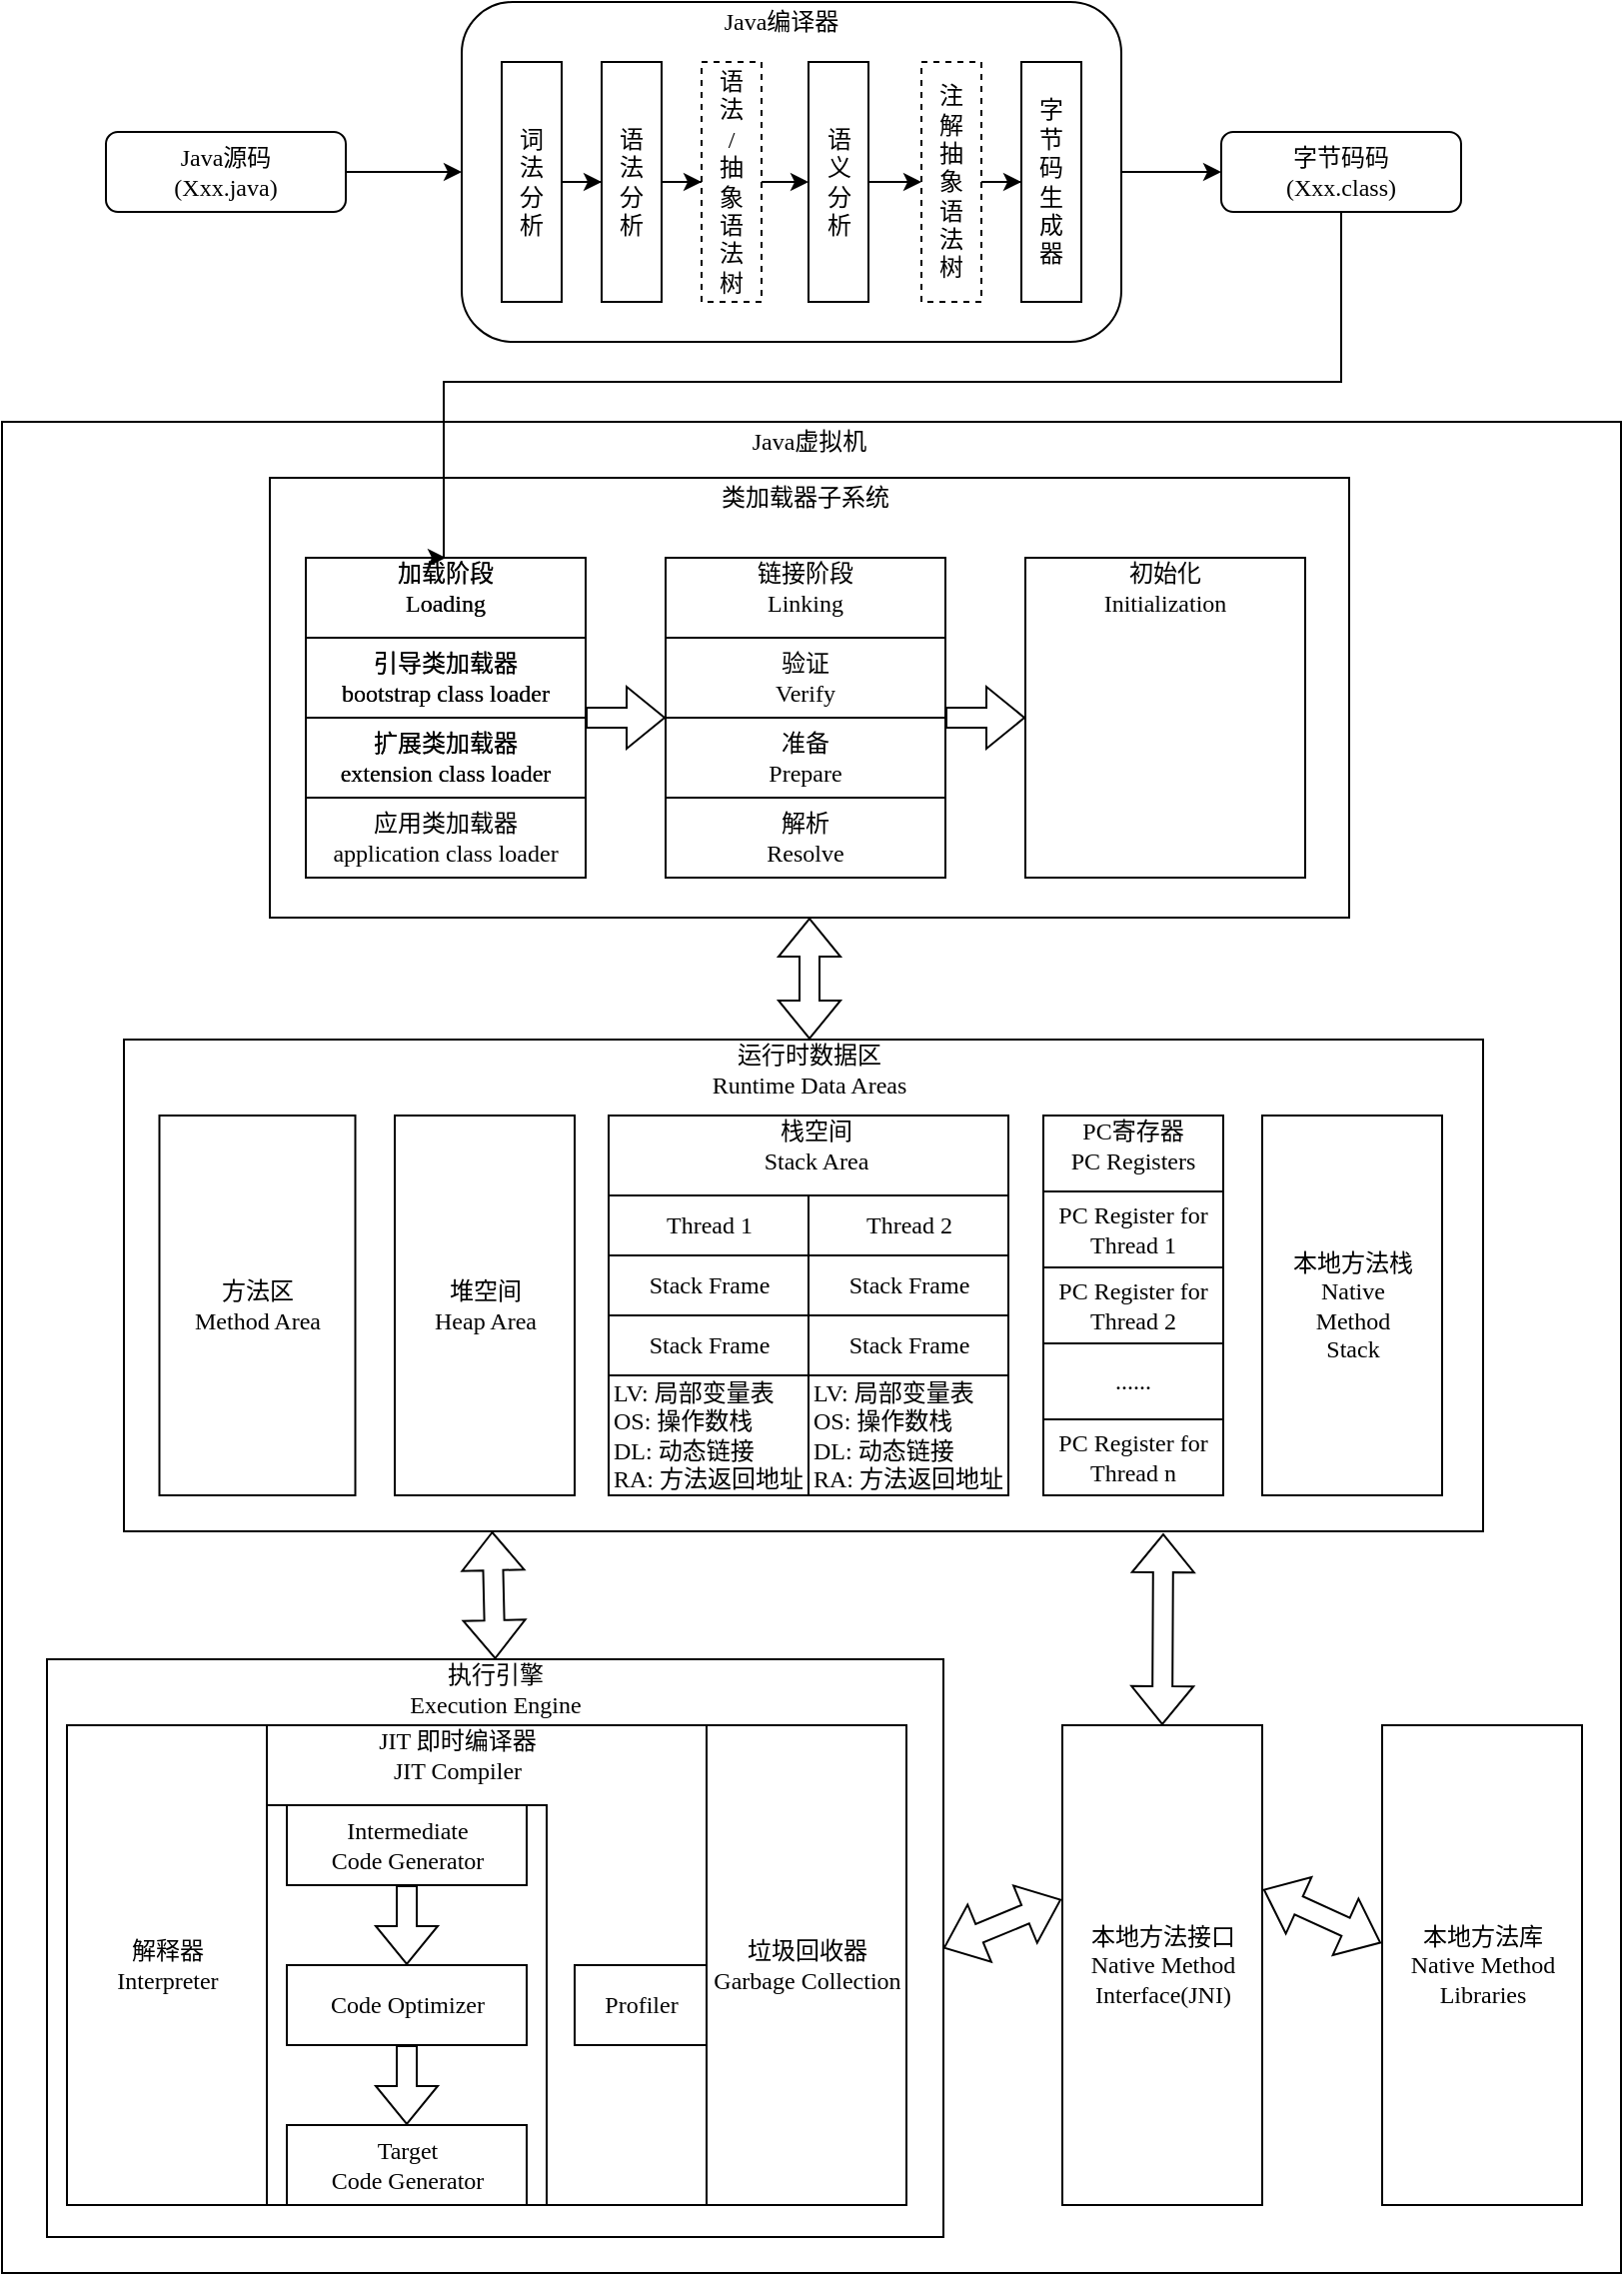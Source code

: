 <mxfile version="20.7.4" type="github">
  <diagram id="QMzg-2M6J6Edam0_3pQX" name="第 1 页">
    <mxGraphModel dx="1434" dy="764" grid="1" gridSize="10" guides="1" tooltips="1" connect="1" arrows="1" fold="1" page="1" pageScale="1" pageWidth="827" pageHeight="1169" math="0" shadow="0">
      <root>
        <mxCell id="0" />
        <mxCell id="1" parent="0" />
        <mxCell id="7yz-MI57GFxgOWXJEkTT-91" value="" style="rounded=0;whiteSpace=wrap;html=1;fontFamily=华康少女字体;fillColor=none;" vertex="1" parent="1">
          <mxGeometry x="9" y="214" width="810" height="926" as="geometry" />
        </mxCell>
        <mxCell id="7yz-MI57GFxgOWXJEkTT-17" value="" style="rounded=0;whiteSpace=wrap;html=1;fontFamily=华康少女字体;fillColor=none;" vertex="1" parent="1">
          <mxGeometry x="143" y="242" width="540" height="220" as="geometry" />
        </mxCell>
        <mxCell id="7yz-MI57GFxgOWXJEkTT-92" value="" style="shape=flexArrow;endArrow=classic;html=1;rounded=0;fontFamily=华康少女字体;exitX=1;exitY=0;exitDx=0;exitDy=0;entryX=0;entryY=1;entryDx=0;entryDy=0;" edge="1" parent="1" source="7yz-MI57GFxgOWXJEkTT-26" target="7yz-MI57GFxgOWXJEkTT-31">
          <mxGeometry width="50" height="50" relative="1" as="geometry">
            <mxPoint x="404" y="308" as="sourcePoint" />
            <mxPoint x="454" y="258" as="targetPoint" />
          </mxGeometry>
        </mxCell>
        <mxCell id="7yz-MI57GFxgOWXJEkTT-88" value="" style="rounded=0;whiteSpace=wrap;html=1;fontFamily=华康少女字体;fillColor=none;" vertex="1" parent="1">
          <mxGeometry x="31.5" y="833" width="448.5" height="289" as="geometry" />
        </mxCell>
        <mxCell id="7yz-MI57GFxgOWXJEkTT-74" value="" style="rounded=0;whiteSpace=wrap;html=1;fontFamily=华康少女字体;fillColor=none;" vertex="1" parent="1">
          <mxGeometry x="70" y="523" width="680" height="246" as="geometry" />
        </mxCell>
        <mxCell id="7yz-MI57GFxgOWXJEkTT-33" value="" style="rounded=0;whiteSpace=wrap;html=1;fontFamily=华康少女字体;fillColor=none;" vertex="1" parent="1">
          <mxGeometry x="341" y="282" width="140" height="160" as="geometry" />
        </mxCell>
        <mxCell id="7yz-MI57GFxgOWXJEkTT-46" value="" style="edgeStyle=orthogonalEdgeStyle;rounded=0;orthogonalLoop=1;jettySize=auto;html=1;fontFamily=华康少女字体;" edge="1" parent="1" source="7yz-MI57GFxgOWXJEkTT-13" target="7yz-MI57GFxgOWXJEkTT-14">
          <mxGeometry relative="1" as="geometry" />
        </mxCell>
        <mxCell id="7yz-MI57GFxgOWXJEkTT-13" value="" style="rounded=1;whiteSpace=wrap;html=1;fontFamily=华康少女字体;fillColor=none;" vertex="1" parent="1">
          <mxGeometry x="239" y="4" width="330" height="170" as="geometry" />
        </mxCell>
        <mxCell id="7yz-MI57GFxgOWXJEkTT-45" value="" style="edgeStyle=orthogonalEdgeStyle;rounded=0;orthogonalLoop=1;jettySize=auto;html=1;fontFamily=华康少女字体;entryX=0;entryY=0.5;entryDx=0;entryDy=0;" edge="1" parent="1" source="7yz-MI57GFxgOWXJEkTT-3" target="7yz-MI57GFxgOWXJEkTT-13">
          <mxGeometry relative="1" as="geometry" />
        </mxCell>
        <mxCell id="7yz-MI57GFxgOWXJEkTT-3" value="Java源码&lt;br&gt;(Xxx.java)" style="rounded=1;whiteSpace=wrap;html=1;fontFamily=华康少女字体;" vertex="1" parent="1">
          <mxGeometry x="61" y="69" width="120" height="40" as="geometry" />
        </mxCell>
        <mxCell id="7yz-MI57GFxgOWXJEkTT-5" value="Java编译器" style="shape=partialRectangle;whiteSpace=wrap;html=1;right=0;top=0;bottom=0;fillColor=none;routingCenterX=-0.5;fontFamily=华康少女字体;strokeColor=none;" vertex="1" parent="1">
          <mxGeometry x="339" y="4" width="120" height="20" as="geometry" />
        </mxCell>
        <mxCell id="7yz-MI57GFxgOWXJEkTT-101" value="" style="edgeStyle=orthogonalEdgeStyle;rounded=0;orthogonalLoop=1;jettySize=auto;html=1;fontFamily=华康少女字体;entryX=0;entryY=0.5;entryDx=0;entryDy=0;" edge="1" parent="1" source="7yz-MI57GFxgOWXJEkTT-6" target="7yz-MI57GFxgOWXJEkTT-7">
          <mxGeometry relative="1" as="geometry" />
        </mxCell>
        <mxCell id="7yz-MI57GFxgOWXJEkTT-6" value="词&lt;br&gt;法&lt;br&gt;分&lt;br&gt;析" style="rounded=0;whiteSpace=wrap;html=1;fontFamily=华康少女字体;fillColor=none;verticalAlign=middle;" vertex="1" parent="1">
          <mxGeometry x="259" y="34" width="30" height="120" as="geometry" />
        </mxCell>
        <mxCell id="7yz-MI57GFxgOWXJEkTT-102" value="" style="edgeStyle=orthogonalEdgeStyle;rounded=0;orthogonalLoop=1;jettySize=auto;html=1;fontFamily=华康少女字体;entryX=0;entryY=0.5;entryDx=0;entryDy=0;" edge="1" parent="1" source="7yz-MI57GFxgOWXJEkTT-7" target="7yz-MI57GFxgOWXJEkTT-9">
          <mxGeometry relative="1" as="geometry" />
        </mxCell>
        <mxCell id="7yz-MI57GFxgOWXJEkTT-7" value="语&lt;br&gt;法&lt;br&gt;分&lt;br&gt;析" style="rounded=0;whiteSpace=wrap;html=1;fontFamily=华康少女字体;fillColor=none;" vertex="1" parent="1">
          <mxGeometry x="309" y="34" width="30" height="120" as="geometry" />
        </mxCell>
        <mxCell id="7yz-MI57GFxgOWXJEkTT-103" value="" style="edgeStyle=orthogonalEdgeStyle;rounded=0;orthogonalLoop=1;jettySize=auto;html=1;fontFamily=华康少女字体;entryX=0;entryY=0.5;entryDx=0;entryDy=0;" edge="1" parent="1" source="7yz-MI57GFxgOWXJEkTT-9" target="7yz-MI57GFxgOWXJEkTT-10">
          <mxGeometry relative="1" as="geometry" />
        </mxCell>
        <mxCell id="7yz-MI57GFxgOWXJEkTT-9" value="语&lt;br&gt;法&lt;br&gt;/&lt;br&gt;抽&lt;br&gt;象&lt;br&gt;语&lt;br&gt;法&lt;br&gt;树" style="rounded=0;whiteSpace=wrap;html=1;fontFamily=华康少女字体;fillColor=none;dashed=1;verticalAlign=middle;horizontal=1;labelPosition=center;verticalLabelPosition=middle;align=center;" vertex="1" parent="1">
          <mxGeometry x="359" y="34" width="30" height="120" as="geometry" />
        </mxCell>
        <mxCell id="7yz-MI57GFxgOWXJEkTT-104" value="" style="edgeStyle=orthogonalEdgeStyle;rounded=0;orthogonalLoop=1;jettySize=auto;html=1;fontFamily=华康少女字体;entryX=0;entryY=0.5;entryDx=0;entryDy=0;" edge="1" parent="1" source="7yz-MI57GFxgOWXJEkTT-10" target="7yz-MI57GFxgOWXJEkTT-11">
          <mxGeometry relative="1" as="geometry" />
        </mxCell>
        <mxCell id="7yz-MI57GFxgOWXJEkTT-10" value="语&lt;br&gt;义&lt;br&gt;分&lt;br&gt;析" style="rounded=0;whiteSpace=wrap;html=1;fontFamily=华康少女字体;fillColor=none;" vertex="1" parent="1">
          <mxGeometry x="412.5" y="34" width="30" height="120" as="geometry" />
        </mxCell>
        <mxCell id="7yz-MI57GFxgOWXJEkTT-105" value="" style="edgeStyle=orthogonalEdgeStyle;rounded=0;orthogonalLoop=1;jettySize=auto;html=1;fontFamily=华康少女字体;" edge="1" parent="1" source="7yz-MI57GFxgOWXJEkTT-11" target="7yz-MI57GFxgOWXJEkTT-12">
          <mxGeometry relative="1" as="geometry" />
        </mxCell>
        <mxCell id="7yz-MI57GFxgOWXJEkTT-11" value="注&lt;br&gt;解&lt;br&gt;抽&lt;br&gt;象&lt;br&gt;语&lt;br&gt;法&lt;br&gt;树" style="rounded=0;whiteSpace=wrap;html=1;fontFamily=华康少女字体;fillColor=none;dashed=1;" vertex="1" parent="1">
          <mxGeometry x="469" y="34" width="30" height="120" as="geometry" />
        </mxCell>
        <mxCell id="7yz-MI57GFxgOWXJEkTT-12" value="字&lt;br&gt;节&lt;br&gt;码&lt;br&gt;生&lt;br&gt;成&lt;br&gt;器" style="rounded=0;whiteSpace=wrap;html=1;fontFamily=华康少女字体;fillColor=none;" vertex="1" parent="1">
          <mxGeometry x="519" y="34" width="30" height="120" as="geometry" />
        </mxCell>
        <mxCell id="7yz-MI57GFxgOWXJEkTT-47" value="" style="edgeStyle=orthogonalEdgeStyle;rounded=0;orthogonalLoop=1;jettySize=auto;html=1;fontFamily=华康少女字体;entryX=0.5;entryY=0;entryDx=0;entryDy=0;" edge="1" parent="1" source="7yz-MI57GFxgOWXJEkTT-14" target="7yz-MI57GFxgOWXJEkTT-24">
          <mxGeometry relative="1" as="geometry">
            <Array as="points">
              <mxPoint x="679" y="194" />
              <mxPoint x="230" y="194" />
            </Array>
          </mxGeometry>
        </mxCell>
        <mxCell id="7yz-MI57GFxgOWXJEkTT-14" value="字节码码&lt;br&gt;(Xxx.class)" style="rounded=1;whiteSpace=wrap;html=1;fontFamily=华康少女字体;" vertex="1" parent="1">
          <mxGeometry x="619" y="69" width="120" height="40" as="geometry" />
        </mxCell>
        <mxCell id="7yz-MI57GFxgOWXJEkTT-16" value="Java虚拟机" style="shape=partialRectangle;whiteSpace=wrap;html=1;right=0;top=0;bottom=0;fillColor=none;routingCenterX=-0.5;fontFamily=华康少女字体;strokeColor=none;" vertex="1" parent="1">
          <mxGeometry x="353" y="214" width="120" height="20" as="geometry" />
        </mxCell>
        <mxCell id="7yz-MI57GFxgOWXJEkTT-18" value="类加载器子系统" style="shape=partialRectangle;whiteSpace=wrap;html=1;right=0;top=0;bottom=0;fillColor=none;routingCenterX=-0.5;fontFamily=华康少女字体;strokeColor=none;" vertex="1" parent="1">
          <mxGeometry x="351" y="242" width="120" height="20" as="geometry" />
        </mxCell>
        <mxCell id="7yz-MI57GFxgOWXJEkTT-19" value="" style="rounded=0;whiteSpace=wrap;html=1;fontFamily=华康少女字体;fillColor=none;" vertex="1" parent="1">
          <mxGeometry x="161" y="282" width="140" height="160" as="geometry" />
        </mxCell>
        <mxCell id="7yz-MI57GFxgOWXJEkTT-20" value="加载阶段&lt;br&gt;Loading" style="shape=partialRectangle;whiteSpace=wrap;html=1;right=0;top=0;bottom=0;fillColor=none;routingCenterX=-0.5;fontFamily=华康少女字体;" vertex="1" parent="1">
          <mxGeometry x="161" y="282" width="140" height="30" as="geometry" />
        </mxCell>
        <mxCell id="7yz-MI57GFxgOWXJEkTT-21" value="引导类加载器&lt;br&gt;bootstrap class loader" style="rounded=0;whiteSpace=wrap;html=1;fontFamily=华康少女字体;fillColor=none;" vertex="1" parent="1">
          <mxGeometry x="161" y="322" width="140" height="40" as="geometry" />
        </mxCell>
        <mxCell id="7yz-MI57GFxgOWXJEkTT-22" value="扩展类加载器&lt;br&gt;extension class loader" style="rounded=0;whiteSpace=wrap;html=1;fontFamily=华康少女字体;fillColor=none;" vertex="1" parent="1">
          <mxGeometry x="161" y="362" width="140" height="40" as="geometry" />
        </mxCell>
        <mxCell id="7yz-MI57GFxgOWXJEkTT-27" value="" style="group" vertex="1" connectable="0" parent="1">
          <mxGeometry x="161" y="282" width="140" height="160" as="geometry" />
        </mxCell>
        <mxCell id="7yz-MI57GFxgOWXJEkTT-23" value="应用类加载器&lt;br&gt;application class loader" style="rounded=0;whiteSpace=wrap;html=1;fontFamily=华康少女字体;fillColor=none;" vertex="1" parent="7yz-MI57GFxgOWXJEkTT-27">
          <mxGeometry y="120" width="140" height="40" as="geometry" />
        </mxCell>
        <mxCell id="7yz-MI57GFxgOWXJEkTT-24" value="加载阶段&lt;br&gt;Loading" style="shape=partialRectangle;whiteSpace=wrap;html=1;right=0;top=0;bottom=0;fillColor=none;routingCenterX=-0.5;fontFamily=华康少女字体;" vertex="1" parent="7yz-MI57GFxgOWXJEkTT-27">
          <mxGeometry width="140" height="30" as="geometry" />
        </mxCell>
        <mxCell id="7yz-MI57GFxgOWXJEkTT-25" value="引导类加载器&lt;br&gt;bootstrap class loader" style="rounded=0;whiteSpace=wrap;html=1;fontFamily=华康少女字体;fillColor=none;" vertex="1" parent="7yz-MI57GFxgOWXJEkTT-27">
          <mxGeometry y="40" width="140" height="40" as="geometry" />
        </mxCell>
        <mxCell id="7yz-MI57GFxgOWXJEkTT-26" value="扩展类加载器&lt;br&gt;extension class loader" style="rounded=0;whiteSpace=wrap;html=1;fontFamily=华康少女字体;fillColor=none;" vertex="1" parent="7yz-MI57GFxgOWXJEkTT-27">
          <mxGeometry y="80" width="140" height="40" as="geometry" />
        </mxCell>
        <mxCell id="7yz-MI57GFxgOWXJEkTT-34" value="" style="group" vertex="1" connectable="0" parent="1">
          <mxGeometry x="341" y="282" width="140" height="160" as="geometry" />
        </mxCell>
        <mxCell id="7yz-MI57GFxgOWXJEkTT-29" value="解析&lt;br&gt;Resolve" style="rounded=0;whiteSpace=wrap;html=1;fontFamily=华康少女字体;fillColor=none;" vertex="1" parent="7yz-MI57GFxgOWXJEkTT-34">
          <mxGeometry y="120" width="140" height="40" as="geometry" />
        </mxCell>
        <mxCell id="7yz-MI57GFxgOWXJEkTT-30" value="链接阶段&lt;br&gt;Linking" style="shape=partialRectangle;whiteSpace=wrap;html=1;right=0;top=0;bottom=0;fillColor=none;routingCenterX=-0.5;fontFamily=华康少女字体;" vertex="1" parent="7yz-MI57GFxgOWXJEkTT-34">
          <mxGeometry width="140" height="30" as="geometry" />
        </mxCell>
        <mxCell id="7yz-MI57GFxgOWXJEkTT-31" value="验证&lt;br&gt;Verify" style="rounded=0;whiteSpace=wrap;html=1;fontFamily=华康少女字体;fillColor=none;" vertex="1" parent="7yz-MI57GFxgOWXJEkTT-34">
          <mxGeometry y="40" width="140" height="40" as="geometry" />
        </mxCell>
        <mxCell id="7yz-MI57GFxgOWXJEkTT-32" value="准备&lt;br&gt;Prepare" style="rounded=0;whiteSpace=wrap;html=1;fontFamily=华康少女字体;fillColor=none;" vertex="1" parent="7yz-MI57GFxgOWXJEkTT-34">
          <mxGeometry y="80" width="140" height="40" as="geometry" />
        </mxCell>
        <mxCell id="7yz-MI57GFxgOWXJEkTT-40" value="" style="rounded=0;whiteSpace=wrap;html=1;fontFamily=华康少女字体;fillColor=none;" vertex="1" parent="1">
          <mxGeometry x="521" y="282" width="140" height="160" as="geometry" />
        </mxCell>
        <mxCell id="7yz-MI57GFxgOWXJEkTT-41" value="初始化&lt;br&gt;Initialization" style="shape=partialRectangle;whiteSpace=wrap;html=1;right=0;top=0;bottom=0;fillColor=none;routingCenterX=-0.5;fontFamily=华康少女字体;" vertex="1" parent="1">
          <mxGeometry x="521" y="282" width="140" height="30" as="geometry" />
        </mxCell>
        <mxCell id="7yz-MI57GFxgOWXJEkTT-44" value="运行时数据区&lt;br&gt;Runtime Data Areas" style="shape=partialRectangle;whiteSpace=wrap;html=1;right=0;top=0;bottom=0;fillColor=none;routingCenterX=-0.5;fontFamily=华康少女字体;strokeColor=none;" vertex="1" parent="1">
          <mxGeometry x="343" y="523" width="140" height="30" as="geometry" />
        </mxCell>
        <mxCell id="7yz-MI57GFxgOWXJEkTT-51" value="方法区&lt;br&gt;Method Area" style="rounded=0;whiteSpace=wrap;html=1;fontFamily=华康少女字体;fillColor=none;" vertex="1" parent="1">
          <mxGeometry x="87.75" y="561" width="98" height="190" as="geometry" />
        </mxCell>
        <mxCell id="7yz-MI57GFxgOWXJEkTT-52" value="堆空间&lt;br&gt;Heap Area" style="rounded=0;whiteSpace=wrap;html=1;fontFamily=华康少女字体;fillColor=none;" vertex="1" parent="1">
          <mxGeometry x="205.5" y="561" width="90" height="190" as="geometry" />
        </mxCell>
        <mxCell id="7yz-MI57GFxgOWXJEkTT-65" value="" style="group" vertex="1" connectable="0" parent="1">
          <mxGeometry x="312.5" y="561" width="200" height="190" as="geometry" />
        </mxCell>
        <mxCell id="7yz-MI57GFxgOWXJEkTT-53" value="" style="rounded=0;whiteSpace=wrap;html=1;fontFamily=华康少女字体;fillColor=none;" vertex="1" parent="7yz-MI57GFxgOWXJEkTT-65">
          <mxGeometry width="200" height="190" as="geometry" />
        </mxCell>
        <mxCell id="7yz-MI57GFxgOWXJEkTT-54" value="栈空间&lt;br&gt;Stack Area" style="shape=partialRectangle;whiteSpace=wrap;html=1;right=0;top=0;bottom=0;fillColor=none;routingCenterX=-0.5;fontFamily=华康少女字体;strokeColor=none;" vertex="1" parent="7yz-MI57GFxgOWXJEkTT-65">
          <mxGeometry x="45" width="116.667" height="30" as="geometry" />
        </mxCell>
        <mxCell id="7yz-MI57GFxgOWXJEkTT-55" value="" style="rounded=0;whiteSpace=wrap;html=1;fontFamily=华康少女字体;fillColor=none;" vertex="1" parent="7yz-MI57GFxgOWXJEkTT-65">
          <mxGeometry y="40" width="100" height="150" as="geometry" />
        </mxCell>
        <mxCell id="7yz-MI57GFxgOWXJEkTT-56" value="" style="rounded=0;whiteSpace=wrap;html=1;fontFamily=华康少女字体;fillColor=none;" vertex="1" parent="7yz-MI57GFxgOWXJEkTT-65">
          <mxGeometry x="100" y="40" width="100" height="150" as="geometry" />
        </mxCell>
        <mxCell id="7yz-MI57GFxgOWXJEkTT-57" value="Thread 1" style="rounded=0;whiteSpace=wrap;html=1;fontFamily=华康少女字体;fillColor=none;" vertex="1" parent="7yz-MI57GFxgOWXJEkTT-65">
          <mxGeometry y="40" width="100" height="30" as="geometry" />
        </mxCell>
        <mxCell id="7yz-MI57GFxgOWXJEkTT-58" value="Thread 2" style="rounded=0;whiteSpace=wrap;html=1;fontFamily=华康少女字体;fillColor=none;" vertex="1" parent="7yz-MI57GFxgOWXJEkTT-65">
          <mxGeometry x="100" y="40" width="100" height="30" as="geometry" />
        </mxCell>
        <mxCell id="7yz-MI57GFxgOWXJEkTT-59" value="Stack Frame" style="rounded=0;whiteSpace=wrap;html=1;fontFamily=华康少女字体;fillColor=none;" vertex="1" parent="7yz-MI57GFxgOWXJEkTT-65">
          <mxGeometry y="70" width="100" height="30" as="geometry" />
        </mxCell>
        <mxCell id="7yz-MI57GFxgOWXJEkTT-60" value="Stack Frame" style="rounded=0;whiteSpace=wrap;html=1;fontFamily=华康少女字体;fillColor=none;" vertex="1" parent="7yz-MI57GFxgOWXJEkTT-65">
          <mxGeometry y="100" width="100" height="30" as="geometry" />
        </mxCell>
        <mxCell id="7yz-MI57GFxgOWXJEkTT-61" value="Stack Frame" style="rounded=0;whiteSpace=wrap;html=1;fontFamily=华康少女字体;fillColor=none;" vertex="1" parent="7yz-MI57GFxgOWXJEkTT-65">
          <mxGeometry x="100" y="70" width="100" height="30" as="geometry" />
        </mxCell>
        <mxCell id="7yz-MI57GFxgOWXJEkTT-62" value="Stack Frame" style="rounded=0;whiteSpace=wrap;html=1;fontFamily=华康少女字体;fillColor=none;" vertex="1" parent="7yz-MI57GFxgOWXJEkTT-65">
          <mxGeometry x="100" y="100" width="100" height="30" as="geometry" />
        </mxCell>
        <mxCell id="7yz-MI57GFxgOWXJEkTT-63" value="LV: 局部变量表&lt;br&gt;OS: 操作数栈&lt;br&gt;DL: 动态链接&lt;br&gt;RA: 方法返回地址" style="rounded=0;whiteSpace=wrap;html=1;fontFamily=华康少女字体;fillColor=none;align=left;" vertex="1" parent="7yz-MI57GFxgOWXJEkTT-65">
          <mxGeometry y="130" width="100" height="60" as="geometry" />
        </mxCell>
        <mxCell id="7yz-MI57GFxgOWXJEkTT-64" value="LV: 局部变量表&lt;br style=&quot;border-color: var(--border-color);&quot;&gt;OS: 操作数栈&lt;br style=&quot;border-color: var(--border-color);&quot;&gt;DL: 动态链接&lt;br style=&quot;border-color: var(--border-color);&quot;&gt;RA: 方法返回地址" style="rounded=0;whiteSpace=wrap;html=1;fontFamily=华康少女字体;fillColor=none;align=left;" vertex="1" parent="7yz-MI57GFxgOWXJEkTT-65">
          <mxGeometry x="100" y="130" width="100" height="60" as="geometry" />
        </mxCell>
        <mxCell id="7yz-MI57GFxgOWXJEkTT-66" value="" style="rounded=0;whiteSpace=wrap;html=1;fontFamily=华康少女字体;fillColor=none;" vertex="1" parent="1">
          <mxGeometry x="530" y="561" width="90" height="190" as="geometry" />
        </mxCell>
        <mxCell id="7yz-MI57GFxgOWXJEkTT-67" value="PC寄存器&lt;br&gt;PC Registers" style="shape=partialRectangle;whiteSpace=wrap;html=1;right=0;top=0;bottom=0;fillColor=none;routingCenterX=-0.5;fontFamily=华康少女字体;" vertex="1" parent="1">
          <mxGeometry x="530" y="561" width="90" height="30" as="geometry" />
        </mxCell>
        <mxCell id="7yz-MI57GFxgOWXJEkTT-68" value="PC Register for Thread 1" style="rounded=0;whiteSpace=wrap;html=1;fontFamily=华康少女字体;fillColor=none;" vertex="1" parent="1">
          <mxGeometry x="530" y="599" width="90" height="38" as="geometry" />
        </mxCell>
        <mxCell id="7yz-MI57GFxgOWXJEkTT-69" value="PC Register for Thread 2" style="rounded=0;whiteSpace=wrap;html=1;fontFamily=华康少女字体;fillColor=none;" vertex="1" parent="1">
          <mxGeometry x="530" y="637" width="90" height="38" as="geometry" />
        </mxCell>
        <mxCell id="7yz-MI57GFxgOWXJEkTT-70" value="......" style="rounded=0;whiteSpace=wrap;html=1;fontFamily=华康少女字体;fillColor=none;" vertex="1" parent="1">
          <mxGeometry x="530" y="675" width="90" height="38" as="geometry" />
        </mxCell>
        <mxCell id="7yz-MI57GFxgOWXJEkTT-71" value="PC Register for Thread n" style="rounded=0;whiteSpace=wrap;html=1;fontFamily=华康少女字体;fillColor=none;" vertex="1" parent="1">
          <mxGeometry x="530" y="713" width="90" height="38" as="geometry" />
        </mxCell>
        <mxCell id="7yz-MI57GFxgOWXJEkTT-73" value="本地方法栈&lt;br&gt;Native&lt;br&gt;Method&lt;br&gt;Stack" style="rounded=0;whiteSpace=wrap;html=1;fontFamily=华康少女字体;fillColor=none;" vertex="1" parent="1">
          <mxGeometry x="639.5" y="561" width="90" height="190" as="geometry" />
        </mxCell>
        <mxCell id="7yz-MI57GFxgOWXJEkTT-76" value="解释器&lt;br&gt;Interpreter" style="rounded=0;whiteSpace=wrap;html=1;fontFamily=华康少女字体;fillColor=none;" vertex="1" parent="1">
          <mxGeometry x="41.5" y="866" width="100" height="240" as="geometry" />
        </mxCell>
        <mxCell id="7yz-MI57GFxgOWXJEkTT-77" value="" style="rounded=0;whiteSpace=wrap;html=1;fontFamily=华康少女字体;fillColor=none;" vertex="1" parent="1">
          <mxGeometry x="141.5" y="866" width="220" height="240" as="geometry" />
        </mxCell>
        <mxCell id="7yz-MI57GFxgOWXJEkTT-78" value="JIT 即时编译器&lt;br&gt;JIT Compiler" style="shape=partialRectangle;whiteSpace=wrap;html=1;right=0;top=0;bottom=0;fillColor=none;routingCenterX=-0.5;fontFamily=华康少女字体;strokeColor=none;" vertex="1" parent="1">
          <mxGeometry x="176.5" y="866" width="120" height="30" as="geometry" />
        </mxCell>
        <mxCell id="7yz-MI57GFxgOWXJEkTT-80" value="" style="rounded=0;whiteSpace=wrap;html=1;fontFamily=华康少女字体;fillColor=none;" vertex="1" parent="1">
          <mxGeometry x="141.5" y="906" width="140" height="200" as="geometry" />
        </mxCell>
        <mxCell id="7yz-MI57GFxgOWXJEkTT-81" value="Intermediate&lt;br&gt;Code Generator" style="rounded=0;whiteSpace=wrap;html=1;fontFamily=华康少女字体;fillColor=none;" vertex="1" parent="1">
          <mxGeometry x="151.5" y="906" width="120" height="40" as="geometry" />
        </mxCell>
        <mxCell id="7yz-MI57GFxgOWXJEkTT-82" value="Code Optimizer" style="rounded=0;whiteSpace=wrap;html=1;fontFamily=华康少女字体;fillColor=none;" vertex="1" parent="1">
          <mxGeometry x="151.5" y="986" width="120" height="40" as="geometry" />
        </mxCell>
        <mxCell id="7yz-MI57GFxgOWXJEkTT-83" value="Target&lt;br&gt;Code Generator" style="rounded=0;whiteSpace=wrap;html=1;fontFamily=华康少女字体;fillColor=none;" vertex="1" parent="1">
          <mxGeometry x="151.5" y="1066" width="120" height="40" as="geometry" />
        </mxCell>
        <mxCell id="7yz-MI57GFxgOWXJEkTT-84" value="Profiler" style="rounded=0;whiteSpace=wrap;html=1;fontFamily=华康少女字体;fillColor=none;" vertex="1" parent="1">
          <mxGeometry x="295.5" y="986" width="66" height="40" as="geometry" />
        </mxCell>
        <mxCell id="7yz-MI57GFxgOWXJEkTT-85" value="垃圾回收器&lt;br&gt;Garbage Collection" style="rounded=0;whiteSpace=wrap;html=1;fontFamily=华康少女字体;fillColor=none;" vertex="1" parent="1">
          <mxGeometry x="361.5" y="866" width="100" height="240" as="geometry" />
        </mxCell>
        <mxCell id="7yz-MI57GFxgOWXJEkTT-86" value="本地方法接口&lt;br&gt;Native Method Interface(JNI)" style="rounded=0;whiteSpace=wrap;html=1;fontFamily=华康少女字体;fillColor=none;" vertex="1" parent="1">
          <mxGeometry x="539.5" y="866" width="100" height="240" as="geometry" />
        </mxCell>
        <mxCell id="7yz-MI57GFxgOWXJEkTT-87" value="本地方法库&lt;br&gt;Native Method Libraries" style="rounded=0;whiteSpace=wrap;html=1;fontFamily=华康少女字体;fillColor=none;" vertex="1" parent="1">
          <mxGeometry x="699.5" y="866" width="100" height="240" as="geometry" />
        </mxCell>
        <mxCell id="7yz-MI57GFxgOWXJEkTT-89" value="执行引擎&lt;br&gt;Execution Engine" style="shape=partialRectangle;whiteSpace=wrap;html=1;right=0;top=0;bottom=0;fillColor=none;routingCenterX=-0.5;fontFamily=华康少女字体;strokeColor=none;" vertex="1" parent="1">
          <mxGeometry x="185.75" y="833" width="140" height="30" as="geometry" />
        </mxCell>
        <mxCell id="7yz-MI57GFxgOWXJEkTT-93" value="" style="shape=flexArrow;endArrow=classic;html=1;rounded=0;fontFamily=华康少女字体;exitX=1;exitY=0;exitDx=0;exitDy=0;entryX=0;entryY=0.5;entryDx=0;entryDy=0;" edge="1" parent="1" source="7yz-MI57GFxgOWXJEkTT-32" target="7yz-MI57GFxgOWXJEkTT-40">
          <mxGeometry width="50" height="50" relative="1" as="geometry">
            <mxPoint x="311" y="372" as="sourcePoint" />
            <mxPoint x="351" y="372" as="targetPoint" />
          </mxGeometry>
        </mxCell>
        <mxCell id="7yz-MI57GFxgOWXJEkTT-94" value="" style="shape=flexArrow;endArrow=classic;startArrow=classic;html=1;rounded=0;fontFamily=华康少女字体;exitX=0.5;exitY=1;exitDx=0;exitDy=0;entryX=0.5;entryY=0;entryDx=0;entryDy=0;" edge="1" parent="1" source="7yz-MI57GFxgOWXJEkTT-17" target="7yz-MI57GFxgOWXJEkTT-44">
          <mxGeometry width="100" height="100" relative="1" as="geometry">
            <mxPoint x="360" y="370" as="sourcePoint" />
            <mxPoint x="460" y="270" as="targetPoint" />
          </mxGeometry>
        </mxCell>
        <mxCell id="7yz-MI57GFxgOWXJEkTT-95" value="" style="shape=flexArrow;endArrow=classic;startArrow=classic;html=1;rounded=0;fontFamily=华康少女字体;exitX=0.5;exitY=0;exitDx=0;exitDy=0;entryX=0.271;entryY=1;entryDx=0;entryDy=0;entryPerimeter=0;" edge="1" parent="1" source="7yz-MI57GFxgOWXJEkTT-88" target="7yz-MI57GFxgOWXJEkTT-74">
          <mxGeometry width="100" height="100" relative="1" as="geometry">
            <mxPoint x="360" y="720" as="sourcePoint" />
            <mxPoint x="460" y="620" as="targetPoint" />
          </mxGeometry>
        </mxCell>
        <mxCell id="7yz-MI57GFxgOWXJEkTT-96" value="" style="shape=flexArrow;endArrow=classic;startArrow=classic;html=1;rounded=0;fontFamily=华康少女字体;exitX=0.5;exitY=0;exitDx=0;exitDy=0;" edge="1" parent="1" source="7yz-MI57GFxgOWXJEkTT-86">
          <mxGeometry width="100" height="100" relative="1" as="geometry">
            <mxPoint x="570" y="880" as="sourcePoint" />
            <mxPoint x="590" y="770" as="targetPoint" />
          </mxGeometry>
        </mxCell>
        <mxCell id="7yz-MI57GFxgOWXJEkTT-97" value="" style="shape=flexArrow;endArrow=classic;startArrow=classic;html=1;rounded=0;fontFamily=华康少女字体;exitX=1;exitY=0.5;exitDx=0;exitDy=0;entryX=-0.005;entryY=0.363;entryDx=0;entryDy=0;entryPerimeter=0;" edge="1" parent="1" source="7yz-MI57GFxgOWXJEkTT-88" target="7yz-MI57GFxgOWXJEkTT-86">
          <mxGeometry width="100" height="100" relative="1" as="geometry">
            <mxPoint x="500" y="1032" as="sourcePoint" />
            <mxPoint x="600" y="932" as="targetPoint" />
          </mxGeometry>
        </mxCell>
        <mxCell id="7yz-MI57GFxgOWXJEkTT-98" value="" style="shape=flexArrow;endArrow=classic;startArrow=classic;html=1;rounded=0;fontFamily=华康少女字体;exitX=1.005;exitY=0.342;exitDx=0;exitDy=0;exitPerimeter=0;entryX=-0.005;entryY=0.454;entryDx=0;entryDy=0;entryPerimeter=0;" edge="1" parent="1" source="7yz-MI57GFxgOWXJEkTT-86" target="7yz-MI57GFxgOWXJEkTT-87">
          <mxGeometry width="100" height="100" relative="1" as="geometry">
            <mxPoint x="640" y="1032" as="sourcePoint" />
            <mxPoint x="740" y="932" as="targetPoint" />
          </mxGeometry>
        </mxCell>
        <mxCell id="7yz-MI57GFxgOWXJEkTT-99" value="" style="shape=flexArrow;endArrow=classic;html=1;rounded=0;fontFamily=华康少女字体;exitX=0.5;exitY=1;exitDx=0;exitDy=0;entryX=0.5;entryY=0;entryDx=0;entryDy=0;" edge="1" parent="1" source="7yz-MI57GFxgOWXJEkTT-81" target="7yz-MI57GFxgOWXJEkTT-82">
          <mxGeometry width="50" height="50" relative="1" as="geometry">
            <mxPoint x="200" y="992" as="sourcePoint" />
            <mxPoint x="250" y="942" as="targetPoint" />
          </mxGeometry>
        </mxCell>
        <mxCell id="7yz-MI57GFxgOWXJEkTT-100" value="" style="shape=flexArrow;endArrow=classic;html=1;rounded=0;fontFamily=华康少女字体;exitX=0.5;exitY=1;exitDx=0;exitDy=0;entryX=0.5;entryY=0;entryDx=0;entryDy=0;" edge="1" parent="1" source="7yz-MI57GFxgOWXJEkTT-82" target="7yz-MI57GFxgOWXJEkTT-83">
          <mxGeometry width="50" height="50" relative="1" as="geometry">
            <mxPoint x="200" y="1072" as="sourcePoint" />
            <mxPoint x="250" y="1022" as="targetPoint" />
          </mxGeometry>
        </mxCell>
      </root>
    </mxGraphModel>
  </diagram>
</mxfile>
